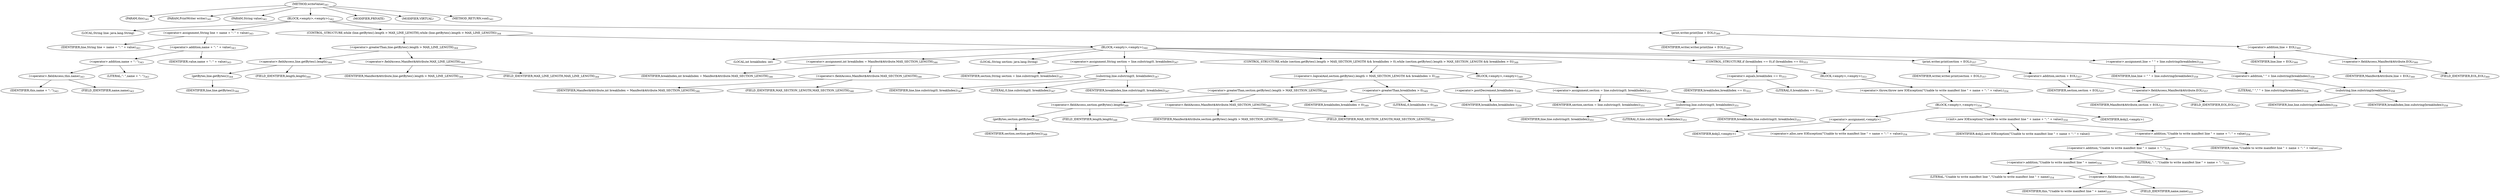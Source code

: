 digraph "writeValue" {  
"606" [label = <(METHOD,writeValue)<SUB>341</SUB>> ]
"607" [label = <(PARAM,this)<SUB>341</SUB>> ]
"608" [label = <(PARAM,PrintWriter writer)<SUB>341</SUB>> ]
"609" [label = <(PARAM,String value)<SUB>341</SUB>> ]
"610" [label = <(BLOCK,&lt;empty&gt;,&lt;empty&gt;)<SUB>342</SUB>> ]
"611" [label = <(LOCAL,String line: java.lang.String)> ]
"612" [label = <(&lt;operator&gt;.assignment,String line = name + &quot;: &quot; + value)<SUB>343</SUB>> ]
"613" [label = <(IDENTIFIER,line,String line = name + &quot;: &quot; + value)<SUB>343</SUB>> ]
"614" [label = <(&lt;operator&gt;.addition,name + &quot;: &quot; + value)<SUB>343</SUB>> ]
"615" [label = <(&lt;operator&gt;.addition,name + &quot;: &quot;)<SUB>343</SUB>> ]
"616" [label = <(&lt;operator&gt;.fieldAccess,this.name)<SUB>343</SUB>> ]
"617" [label = <(IDENTIFIER,this,name + &quot;: &quot;)<SUB>343</SUB>> ]
"618" [label = <(FIELD_IDENTIFIER,name,name)<SUB>343</SUB>> ]
"619" [label = <(LITERAL,&quot;: &quot;,name + &quot;: &quot;)<SUB>343</SUB>> ]
"620" [label = <(IDENTIFIER,value,name + &quot;: &quot; + value)<SUB>343</SUB>> ]
"621" [label = <(CONTROL_STRUCTURE,while (line.getBytes().length &gt; MAX_LINE_LENGTH),while (line.getBytes().length &gt; MAX_LINE_LENGTH))<SUB>344</SUB>> ]
"622" [label = <(&lt;operator&gt;.greaterThan,line.getBytes().length &gt; MAX_LINE_LENGTH)<SUB>344</SUB>> ]
"623" [label = <(&lt;operator&gt;.fieldAccess,line.getBytes().length)<SUB>344</SUB>> ]
"624" [label = <(getBytes,line.getBytes())<SUB>344</SUB>> ]
"625" [label = <(IDENTIFIER,line,line.getBytes())<SUB>344</SUB>> ]
"626" [label = <(FIELD_IDENTIFIER,length,length)<SUB>344</SUB>> ]
"627" [label = <(&lt;operator&gt;.fieldAccess,Manifest$Attribute.MAX_LINE_LENGTH)<SUB>344</SUB>> ]
"628" [label = <(IDENTIFIER,Manifest$Attribute,line.getBytes().length &gt; MAX_LINE_LENGTH)<SUB>344</SUB>> ]
"629" [label = <(FIELD_IDENTIFIER,MAX_LINE_LENGTH,MAX_LINE_LENGTH)<SUB>344</SUB>> ]
"630" [label = <(BLOCK,&lt;empty&gt;,&lt;empty&gt;)<SUB>344</SUB>> ]
"631" [label = <(LOCAL,int breakIndex: int)> ]
"632" [label = <(&lt;operator&gt;.assignment,int breakIndex = Manifest$Attribute.MAX_SECTION_LENGTH)<SUB>346</SUB>> ]
"633" [label = <(IDENTIFIER,breakIndex,int breakIndex = Manifest$Attribute.MAX_SECTION_LENGTH)<SUB>346</SUB>> ]
"634" [label = <(&lt;operator&gt;.fieldAccess,Manifest$Attribute.MAX_SECTION_LENGTH)<SUB>346</SUB>> ]
"635" [label = <(IDENTIFIER,Manifest$Attribute,int breakIndex = Manifest$Attribute.MAX_SECTION_LENGTH)<SUB>346</SUB>> ]
"636" [label = <(FIELD_IDENTIFIER,MAX_SECTION_LENGTH,MAX_SECTION_LENGTH)<SUB>346</SUB>> ]
"637" [label = <(LOCAL,String section: java.lang.String)> ]
"638" [label = <(&lt;operator&gt;.assignment,String section = line.substring(0, breakIndex))<SUB>347</SUB>> ]
"639" [label = <(IDENTIFIER,section,String section = line.substring(0, breakIndex))<SUB>347</SUB>> ]
"640" [label = <(substring,line.substring(0, breakIndex))<SUB>347</SUB>> ]
"641" [label = <(IDENTIFIER,line,line.substring(0, breakIndex))<SUB>347</SUB>> ]
"642" [label = <(LITERAL,0,line.substring(0, breakIndex))<SUB>347</SUB>> ]
"643" [label = <(IDENTIFIER,breakIndex,line.substring(0, breakIndex))<SUB>347</SUB>> ]
"644" [label = <(CONTROL_STRUCTURE,while (section.getBytes().length &gt; MAX_SECTION_LENGTH &amp;&amp; breakIndex &gt; 0),while (section.getBytes().length &gt; MAX_SECTION_LENGTH &amp;&amp; breakIndex &gt; 0))<SUB>348</SUB>> ]
"645" [label = <(&lt;operator&gt;.logicalAnd,section.getBytes().length &gt; MAX_SECTION_LENGTH &amp;&amp; breakIndex &gt; 0)<SUB>348</SUB>> ]
"646" [label = <(&lt;operator&gt;.greaterThan,section.getBytes().length &gt; MAX_SECTION_LENGTH)<SUB>348</SUB>> ]
"647" [label = <(&lt;operator&gt;.fieldAccess,section.getBytes().length)<SUB>348</SUB>> ]
"648" [label = <(getBytes,section.getBytes())<SUB>348</SUB>> ]
"649" [label = <(IDENTIFIER,section,section.getBytes())<SUB>348</SUB>> ]
"650" [label = <(FIELD_IDENTIFIER,length,length)<SUB>348</SUB>> ]
"651" [label = <(&lt;operator&gt;.fieldAccess,Manifest$Attribute.MAX_SECTION_LENGTH)<SUB>348</SUB>> ]
"652" [label = <(IDENTIFIER,Manifest$Attribute,section.getBytes().length &gt; MAX_SECTION_LENGTH)<SUB>348</SUB>> ]
"653" [label = <(FIELD_IDENTIFIER,MAX_SECTION_LENGTH,MAX_SECTION_LENGTH)<SUB>348</SUB>> ]
"654" [label = <(&lt;operator&gt;.greaterThan,breakIndex &gt; 0)<SUB>349</SUB>> ]
"655" [label = <(IDENTIFIER,breakIndex,breakIndex &gt; 0)<SUB>349</SUB>> ]
"656" [label = <(LITERAL,0,breakIndex &gt; 0)<SUB>349</SUB>> ]
"657" [label = <(BLOCK,&lt;empty&gt;,&lt;empty&gt;)<SUB>349</SUB>> ]
"658" [label = <(&lt;operator&gt;.postDecrement,breakIndex--)<SUB>350</SUB>> ]
"659" [label = <(IDENTIFIER,breakIndex,breakIndex--)<SUB>350</SUB>> ]
"660" [label = <(&lt;operator&gt;.assignment,section = line.substring(0, breakIndex))<SUB>351</SUB>> ]
"661" [label = <(IDENTIFIER,section,section = line.substring(0, breakIndex))<SUB>351</SUB>> ]
"662" [label = <(substring,line.substring(0, breakIndex))<SUB>351</SUB>> ]
"663" [label = <(IDENTIFIER,line,line.substring(0, breakIndex))<SUB>351</SUB>> ]
"664" [label = <(LITERAL,0,line.substring(0, breakIndex))<SUB>351</SUB>> ]
"665" [label = <(IDENTIFIER,breakIndex,line.substring(0, breakIndex))<SUB>351</SUB>> ]
"666" [label = <(CONTROL_STRUCTURE,if (breakIndex == 0),if (breakIndex == 0))<SUB>353</SUB>> ]
"667" [label = <(&lt;operator&gt;.equals,breakIndex == 0)<SUB>353</SUB>> ]
"668" [label = <(IDENTIFIER,breakIndex,breakIndex == 0)<SUB>353</SUB>> ]
"669" [label = <(LITERAL,0,breakIndex == 0)<SUB>353</SUB>> ]
"670" [label = <(BLOCK,&lt;empty&gt;,&lt;empty&gt;)<SUB>353</SUB>> ]
"671" [label = <(&lt;operator&gt;.throw,throw new IOException(&quot;Unable to write manifest line &quot; + name + &quot;: &quot; + value);)<SUB>354</SUB>> ]
"672" [label = <(BLOCK,&lt;empty&gt;,&lt;empty&gt;)<SUB>354</SUB>> ]
"673" [label = <(&lt;operator&gt;.assignment,&lt;empty&gt;)> ]
"674" [label = <(IDENTIFIER,$obj2,&lt;empty&gt;)> ]
"675" [label = <(&lt;operator&gt;.alloc,new IOException(&quot;Unable to write manifest line &quot; + name + &quot;: &quot; + value))<SUB>354</SUB>> ]
"676" [label = <(&lt;init&gt;,new IOException(&quot;Unable to write manifest line &quot; + name + &quot;: &quot; + value))<SUB>354</SUB>> ]
"677" [label = <(IDENTIFIER,$obj2,new IOException(&quot;Unable to write manifest line &quot; + name + &quot;: &quot; + value))> ]
"678" [label = <(&lt;operator&gt;.addition,&quot;Unable to write manifest line &quot; + name + &quot;: &quot; + value)<SUB>354</SUB>> ]
"679" [label = <(&lt;operator&gt;.addition,&quot;Unable to write manifest line &quot; + name + &quot;: &quot;)<SUB>354</SUB>> ]
"680" [label = <(&lt;operator&gt;.addition,&quot;Unable to write manifest line &quot; + name)<SUB>354</SUB>> ]
"681" [label = <(LITERAL,&quot;Unable to write manifest line &quot;,&quot;Unable to write manifest line &quot; + name)<SUB>354</SUB>> ]
"682" [label = <(&lt;operator&gt;.fieldAccess,this.name)<SUB>355</SUB>> ]
"683" [label = <(IDENTIFIER,this,&quot;Unable to write manifest line &quot; + name)<SUB>355</SUB>> ]
"684" [label = <(FIELD_IDENTIFIER,name,name)<SUB>355</SUB>> ]
"685" [label = <(LITERAL,&quot;: &quot;,&quot;Unable to write manifest line &quot; + name + &quot;: &quot;)<SUB>355</SUB>> ]
"686" [label = <(IDENTIFIER,value,&quot;Unable to write manifest line &quot; + name + &quot;: &quot; + value)<SUB>355</SUB>> ]
"687" [label = <(IDENTIFIER,$obj2,&lt;empty&gt;)> ]
"688" [label = <(print,writer.print(section + EOL))<SUB>357</SUB>> ]
"689" [label = <(IDENTIFIER,writer,writer.print(section + EOL))<SUB>357</SUB>> ]
"690" [label = <(&lt;operator&gt;.addition,section + EOL)<SUB>357</SUB>> ]
"691" [label = <(IDENTIFIER,section,section + EOL)<SUB>357</SUB>> ]
"692" [label = <(&lt;operator&gt;.fieldAccess,Manifest$Attribute.EOL)<SUB>357</SUB>> ]
"693" [label = <(IDENTIFIER,Manifest$Attribute,section + EOL)<SUB>357</SUB>> ]
"694" [label = <(FIELD_IDENTIFIER,EOL,EOL)<SUB>357</SUB>> ]
"695" [label = <(&lt;operator&gt;.assignment,line = &quot; &quot; + line.substring(breakIndex))<SUB>358</SUB>> ]
"696" [label = <(IDENTIFIER,line,line = &quot; &quot; + line.substring(breakIndex))<SUB>358</SUB>> ]
"697" [label = <(&lt;operator&gt;.addition,&quot; &quot; + line.substring(breakIndex))<SUB>358</SUB>> ]
"698" [label = <(LITERAL,&quot; &quot;,&quot; &quot; + line.substring(breakIndex))<SUB>358</SUB>> ]
"699" [label = <(substring,line.substring(breakIndex))<SUB>358</SUB>> ]
"700" [label = <(IDENTIFIER,line,line.substring(breakIndex))<SUB>358</SUB>> ]
"701" [label = <(IDENTIFIER,breakIndex,line.substring(breakIndex))<SUB>358</SUB>> ]
"702" [label = <(print,writer.print(line + EOL))<SUB>360</SUB>> ]
"703" [label = <(IDENTIFIER,writer,writer.print(line + EOL))<SUB>360</SUB>> ]
"704" [label = <(&lt;operator&gt;.addition,line + EOL)<SUB>360</SUB>> ]
"705" [label = <(IDENTIFIER,line,line + EOL)<SUB>360</SUB>> ]
"706" [label = <(&lt;operator&gt;.fieldAccess,Manifest$Attribute.EOL)<SUB>360</SUB>> ]
"707" [label = <(IDENTIFIER,Manifest$Attribute,line + EOL)<SUB>360</SUB>> ]
"708" [label = <(FIELD_IDENTIFIER,EOL,EOL)<SUB>360</SUB>> ]
"709" [label = <(MODIFIER,PRIVATE)> ]
"710" [label = <(MODIFIER,VIRTUAL)> ]
"711" [label = <(METHOD_RETURN,void)<SUB>341</SUB>> ]
  "606" -> "607" 
  "606" -> "608" 
  "606" -> "609" 
  "606" -> "610" 
  "606" -> "709" 
  "606" -> "710" 
  "606" -> "711" 
  "610" -> "611" 
  "610" -> "612" 
  "610" -> "621" 
  "610" -> "702" 
  "612" -> "613" 
  "612" -> "614" 
  "614" -> "615" 
  "614" -> "620" 
  "615" -> "616" 
  "615" -> "619" 
  "616" -> "617" 
  "616" -> "618" 
  "621" -> "622" 
  "621" -> "630" 
  "622" -> "623" 
  "622" -> "627" 
  "623" -> "624" 
  "623" -> "626" 
  "624" -> "625" 
  "627" -> "628" 
  "627" -> "629" 
  "630" -> "631" 
  "630" -> "632" 
  "630" -> "637" 
  "630" -> "638" 
  "630" -> "644" 
  "630" -> "666" 
  "630" -> "688" 
  "630" -> "695" 
  "632" -> "633" 
  "632" -> "634" 
  "634" -> "635" 
  "634" -> "636" 
  "638" -> "639" 
  "638" -> "640" 
  "640" -> "641" 
  "640" -> "642" 
  "640" -> "643" 
  "644" -> "645" 
  "644" -> "657" 
  "645" -> "646" 
  "645" -> "654" 
  "646" -> "647" 
  "646" -> "651" 
  "647" -> "648" 
  "647" -> "650" 
  "648" -> "649" 
  "651" -> "652" 
  "651" -> "653" 
  "654" -> "655" 
  "654" -> "656" 
  "657" -> "658" 
  "657" -> "660" 
  "658" -> "659" 
  "660" -> "661" 
  "660" -> "662" 
  "662" -> "663" 
  "662" -> "664" 
  "662" -> "665" 
  "666" -> "667" 
  "666" -> "670" 
  "667" -> "668" 
  "667" -> "669" 
  "670" -> "671" 
  "671" -> "672" 
  "672" -> "673" 
  "672" -> "676" 
  "672" -> "687" 
  "673" -> "674" 
  "673" -> "675" 
  "676" -> "677" 
  "676" -> "678" 
  "678" -> "679" 
  "678" -> "686" 
  "679" -> "680" 
  "679" -> "685" 
  "680" -> "681" 
  "680" -> "682" 
  "682" -> "683" 
  "682" -> "684" 
  "688" -> "689" 
  "688" -> "690" 
  "690" -> "691" 
  "690" -> "692" 
  "692" -> "693" 
  "692" -> "694" 
  "695" -> "696" 
  "695" -> "697" 
  "697" -> "698" 
  "697" -> "699" 
  "699" -> "700" 
  "699" -> "701" 
  "702" -> "703" 
  "702" -> "704" 
  "704" -> "705" 
  "704" -> "706" 
  "706" -> "707" 
  "706" -> "708" 
}
